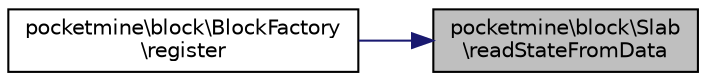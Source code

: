 digraph "pocketmine\block\Slab\readStateFromData"
{
 // INTERACTIVE_SVG=YES
 // LATEX_PDF_SIZE
  edge [fontname="Helvetica",fontsize="10",labelfontname="Helvetica",labelfontsize="10"];
  node [fontname="Helvetica",fontsize="10",shape=record];
  rankdir="RL";
  Node1 [label="pocketmine\\block\\Slab\l\\readStateFromData",height=0.2,width=0.4,color="black", fillcolor="grey75", style="filled", fontcolor="black",tooltip=" "];
  Node1 -> Node2 [dir="back",color="midnightblue",fontsize="10",style="solid",fontname="Helvetica"];
  Node2 [label="pocketmine\\block\\BlockFactory\l\\register",height=0.2,width=0.4,color="black", fillcolor="white", style="filled",URL="$d0/d6d/classpocketmine_1_1block_1_1_block_factory.html#a76eb27264f1ea77a080b1e7e04eeb4a0",tooltip=" "];
}
